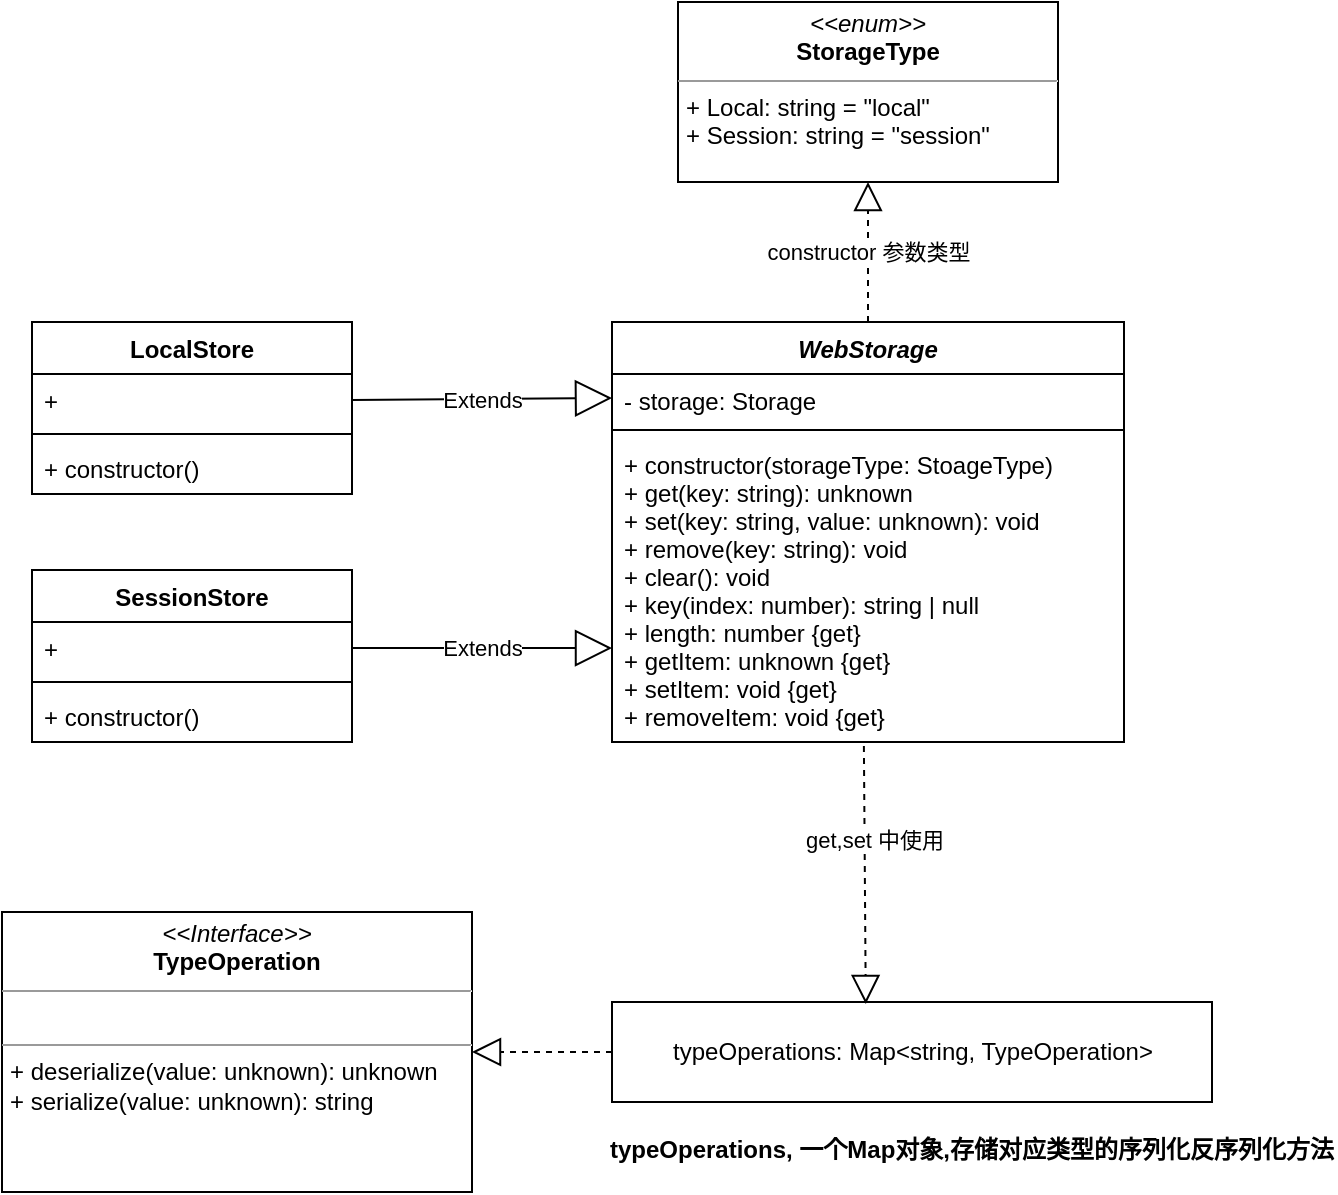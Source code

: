 <mxfile>
    <diagram id="7s3gRdupErz70G_t_kkL" name="第 1 页">
        <mxGraphModel dx="322" dy="692" grid="1" gridSize="10" guides="1" tooltips="1" connect="1" arrows="1" fold="1" page="1" pageScale="1" pageWidth="827" pageHeight="1169" math="0" shadow="0">
            <root>
                <mxCell id="0"/>
                <mxCell id="1" parent="0"/>
                <mxCell id="2" value="WebStorage" style="swimlane;fontStyle=3;align=center;verticalAlign=top;childLayout=stackLayout;horizontal=1;startSize=26;horizontalStack=0;resizeParent=1;resizeParentMax=0;resizeLast=0;collapsible=1;marginBottom=0;" parent="1" vertex="1">
                    <mxGeometry x="435" y="250" width="256" height="210" as="geometry">
                        <mxRectangle x="250" y="290" width="100" height="30" as="alternateBounds"/>
                    </mxGeometry>
                </mxCell>
                <mxCell id="3" value="- storage: Storage" style="text;strokeColor=none;fillColor=none;align=left;verticalAlign=top;spacingLeft=4;spacingRight=4;overflow=hidden;rotatable=0;points=[[0,0.5],[1,0.5]];portConstraint=eastwest;" parent="2" vertex="1">
                    <mxGeometry y="26" width="256" height="24" as="geometry"/>
                </mxCell>
                <mxCell id="4" value="" style="line;strokeWidth=1;fillColor=none;align=left;verticalAlign=middle;spacingTop=-1;spacingLeft=3;spacingRight=3;rotatable=0;labelPosition=right;points=[];portConstraint=eastwest;strokeColor=inherit;" parent="2" vertex="1">
                    <mxGeometry y="50" width="256" height="8" as="geometry"/>
                </mxCell>
                <mxCell id="5" value="+ constructor(storageType: StoageType)&#10;+ get(key: string): unknown&#10;+ set(key: string, value: unknown): void&#10;+ remove(key: string): void&#10;+ clear(): void&#10;+ key(index: number): string | null&#10;+ length: number {get}&#10;+ getItem: unknown {get}&#10;+ setItem: void {get}&#10;+ removeItem: void {get}&#10;" style="text;strokeColor=none;fillColor=none;align=left;verticalAlign=top;spacingLeft=4;spacingRight=4;overflow=hidden;rotatable=0;points=[[0,0.5],[1,0.5]];portConstraint=eastwest;" parent="2" vertex="1">
                    <mxGeometry y="58" width="256" height="152" as="geometry"/>
                </mxCell>
                <mxCell id="6" value="SessionStore" style="swimlane;fontStyle=1;align=center;verticalAlign=top;childLayout=stackLayout;horizontal=1;startSize=26;horizontalStack=0;resizeParent=1;resizeParentMax=0;resizeLast=0;collapsible=1;marginBottom=0;" parent="1" vertex="1">
                    <mxGeometry x="145" y="374" width="160" height="86" as="geometry"/>
                </mxCell>
                <mxCell id="7" value="+ " style="text;strokeColor=none;fillColor=none;align=left;verticalAlign=top;spacingLeft=4;spacingRight=4;overflow=hidden;rotatable=0;points=[[0,0.5],[1,0.5]];portConstraint=eastwest;" parent="6" vertex="1">
                    <mxGeometry y="26" width="160" height="26" as="geometry"/>
                </mxCell>
                <mxCell id="8" value="" style="line;strokeWidth=1;fillColor=none;align=left;verticalAlign=middle;spacingTop=-1;spacingLeft=3;spacingRight=3;rotatable=0;labelPosition=right;points=[];portConstraint=eastwest;strokeColor=inherit;" parent="6" vertex="1">
                    <mxGeometry y="52" width="160" height="8" as="geometry"/>
                </mxCell>
                <mxCell id="9" value="+ constructor()" style="text;strokeColor=none;fillColor=none;align=left;verticalAlign=top;spacingLeft=4;spacingRight=4;overflow=hidden;rotatable=0;points=[[0,0.5],[1,0.5]];portConstraint=eastwest;" parent="6" vertex="1">
                    <mxGeometry y="60" width="160" height="26" as="geometry"/>
                </mxCell>
                <mxCell id="10" value="LocalStore" style="swimlane;fontStyle=1;align=center;verticalAlign=top;childLayout=stackLayout;horizontal=1;startSize=26;horizontalStack=0;resizeParent=1;resizeParentMax=0;resizeLast=0;collapsible=1;marginBottom=0;" parent="1" vertex="1">
                    <mxGeometry x="145" y="250" width="160" height="86" as="geometry"/>
                </mxCell>
                <mxCell id="11" value="+ " style="text;strokeColor=none;fillColor=none;align=left;verticalAlign=top;spacingLeft=4;spacingRight=4;overflow=hidden;rotatable=0;points=[[0,0.5],[1,0.5]];portConstraint=eastwest;" parent="10" vertex="1">
                    <mxGeometry y="26" width="160" height="26" as="geometry"/>
                </mxCell>
                <mxCell id="12" value="" style="line;strokeWidth=1;fillColor=none;align=left;verticalAlign=middle;spacingTop=-1;spacingLeft=3;spacingRight=3;rotatable=0;labelPosition=right;points=[];portConstraint=eastwest;strokeColor=inherit;" parent="10" vertex="1">
                    <mxGeometry y="52" width="160" height="8" as="geometry"/>
                </mxCell>
                <mxCell id="13" value="+ constructor()" style="text;strokeColor=none;fillColor=none;align=left;verticalAlign=top;spacingLeft=4;spacingRight=4;overflow=hidden;rotatable=0;points=[[0,0.5],[1,0.5]];portConstraint=eastwest;" parent="10" vertex="1">
                    <mxGeometry y="60" width="160" height="26" as="geometry"/>
                </mxCell>
                <mxCell id="14" value="Extends" style="endArrow=block;endSize=16;endFill=0;html=1;exitX=1;exitY=0.5;exitDx=0;exitDy=0;entryX=0;entryY=0.5;entryDx=0;entryDy=0;" parent="1" source="11" target="3" edge="1">
                    <mxGeometry width="160" relative="1" as="geometry">
                        <mxPoint x="645" y="340" as="sourcePoint"/>
                        <mxPoint x="805" y="340" as="targetPoint"/>
                    </mxGeometry>
                </mxCell>
                <mxCell id="15" value="Extends" style="endArrow=block;endSize=16;endFill=0;html=1;exitX=1;exitY=0.5;exitDx=0;exitDy=0;entryX=0;entryY=0.691;entryDx=0;entryDy=0;entryPerimeter=0;" parent="1" source="7" target="5" edge="1">
                    <mxGeometry width="160" relative="1" as="geometry">
                        <mxPoint x="645" y="340" as="sourcePoint"/>
                        <mxPoint x="805" y="340" as="targetPoint"/>
                        <Array as="points"/>
                    </mxGeometry>
                </mxCell>
                <mxCell id="17" value="&lt;p style=&quot;margin:0px;margin-top:4px;text-align:center;&quot;&gt;&lt;i&gt;&amp;lt;&amp;lt;enum&amp;gt;&amp;gt;&lt;/i&gt;&lt;br&gt;&lt;b&gt;StorageType&lt;/b&gt;&lt;/p&gt;&lt;hr size=&quot;1&quot;&gt;&lt;p style=&quot;margin:0px;margin-left:4px;&quot;&gt;+ Local: string = &quot;local&quot;&lt;br&gt;+ Session: string = &quot;session&quot;&lt;/p&gt;&lt;p style=&quot;margin:0px;margin-left:4px;&quot;&gt;&lt;br&gt;&lt;/p&gt;" style="verticalAlign=top;align=left;overflow=fill;fontSize=12;fontFamily=Helvetica;html=1;" parent="1" vertex="1">
                    <mxGeometry x="468" y="90" width="190" height="90" as="geometry"/>
                </mxCell>
                <mxCell id="18" value="typeOperations: Map&amp;lt;string, TypeOperation&amp;gt;" style="html=1;" parent="1" vertex="1">
                    <mxGeometry x="435" y="590" width="300" height="50" as="geometry"/>
                </mxCell>
                <mxCell id="19" value="&lt;p style=&quot;margin:0px;margin-top:4px;text-align:center;&quot;&gt;&lt;i&gt;&amp;lt;&amp;lt;Interface&amp;gt;&amp;gt;&lt;/i&gt;&lt;br&gt;&lt;b&gt;TypeOperation&lt;/b&gt;&lt;/p&gt;&lt;hr size=&quot;1&quot;&gt;&lt;p style=&quot;margin:0px;margin-left:4px;&quot;&gt;&lt;br&gt;&lt;/p&gt;&lt;hr size=&quot;1&quot;&gt;&lt;p style=&quot;margin:0px;margin-left:4px;&quot;&gt;+ deserialize(value: unknown): unknown&lt;br&gt;+ serialize(value: unknown): string&lt;/p&gt;" style="verticalAlign=top;align=left;overflow=fill;fontSize=12;fontFamily=Helvetica;html=1;" parent="1" vertex="1">
                    <mxGeometry x="130" y="545" width="235" height="140" as="geometry"/>
                </mxCell>
                <mxCell id="20" value="" style="endArrow=block;dashed=1;endFill=0;endSize=12;html=1;exitX=0;exitY=0.5;exitDx=0;exitDy=0;entryX=1;entryY=0.5;entryDx=0;entryDy=0;" parent="1" source="18" target="19" edge="1">
                    <mxGeometry width="160" relative="1" as="geometry">
                        <mxPoint x="295" y="440" as="sourcePoint"/>
                        <mxPoint x="455" y="440" as="targetPoint"/>
                    </mxGeometry>
                </mxCell>
                <mxCell id="21" value="constructor 参数类型" style="endArrow=block;dashed=1;endFill=0;endSize=12;html=1;exitX=0.5;exitY=0;exitDx=0;exitDy=0;entryX=0.5;entryY=1;entryDx=0;entryDy=0;" parent="1" source="2" target="17" edge="1">
                    <mxGeometry width="160" relative="1" as="geometry">
                        <mxPoint x="425" y="440" as="sourcePoint"/>
                        <mxPoint x="585" y="440" as="targetPoint"/>
                    </mxGeometry>
                </mxCell>
                <mxCell id="22" value="" style="endArrow=block;dashed=1;endFill=0;endSize=12;html=1;exitX=0.492;exitY=1.013;exitDx=0;exitDy=0;exitPerimeter=0;entryX=0.423;entryY=0.02;entryDx=0;entryDy=0;entryPerimeter=0;" parent="1" source="5" target="18" edge="1">
                    <mxGeometry width="160" relative="1" as="geometry">
                        <mxPoint x="425" y="440" as="sourcePoint"/>
                        <mxPoint x="585" y="440" as="targetPoint"/>
                    </mxGeometry>
                </mxCell>
                <mxCell id="23" value="get,set 中使用&lt;br&gt;" style="edgeLabel;html=1;align=center;verticalAlign=middle;resizable=0;points=[];" parent="22" vertex="1" connectable="0">
                    <mxGeometry x="-0.271" y="4" relative="1" as="geometry">
                        <mxPoint as="offset"/>
                    </mxGeometry>
                </mxCell>
                <mxCell id="24" value="typeOperations, 一个Map对象,存储对应类型的序列化反序列化方法" style="text;align=center;fontStyle=1;verticalAlign=middle;spacingLeft=3;spacingRight=3;strokeColor=none;rotatable=0;points=[[0,0.5],[1,0.5]];portConstraint=eastwest;" parent="1" vertex="1">
                    <mxGeometry x="575" y="650" width="80" height="26" as="geometry"/>
                </mxCell>
            </root>
        </mxGraphModel>
    </diagram>
</mxfile>